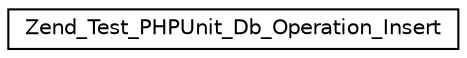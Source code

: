 digraph G
{
  edge [fontname="Helvetica",fontsize="10",labelfontname="Helvetica",labelfontsize="10"];
  node [fontname="Helvetica",fontsize="10",shape=record];
  rankdir="LR";
  Node1 [label="Zend_Test_PHPUnit_Db_Operation_Insert",height=0.2,width=0.4,color="black", fillcolor="white", style="filled",URL="$class_zend___test___p_h_p_unit___db___operation___insert.html"];
}

